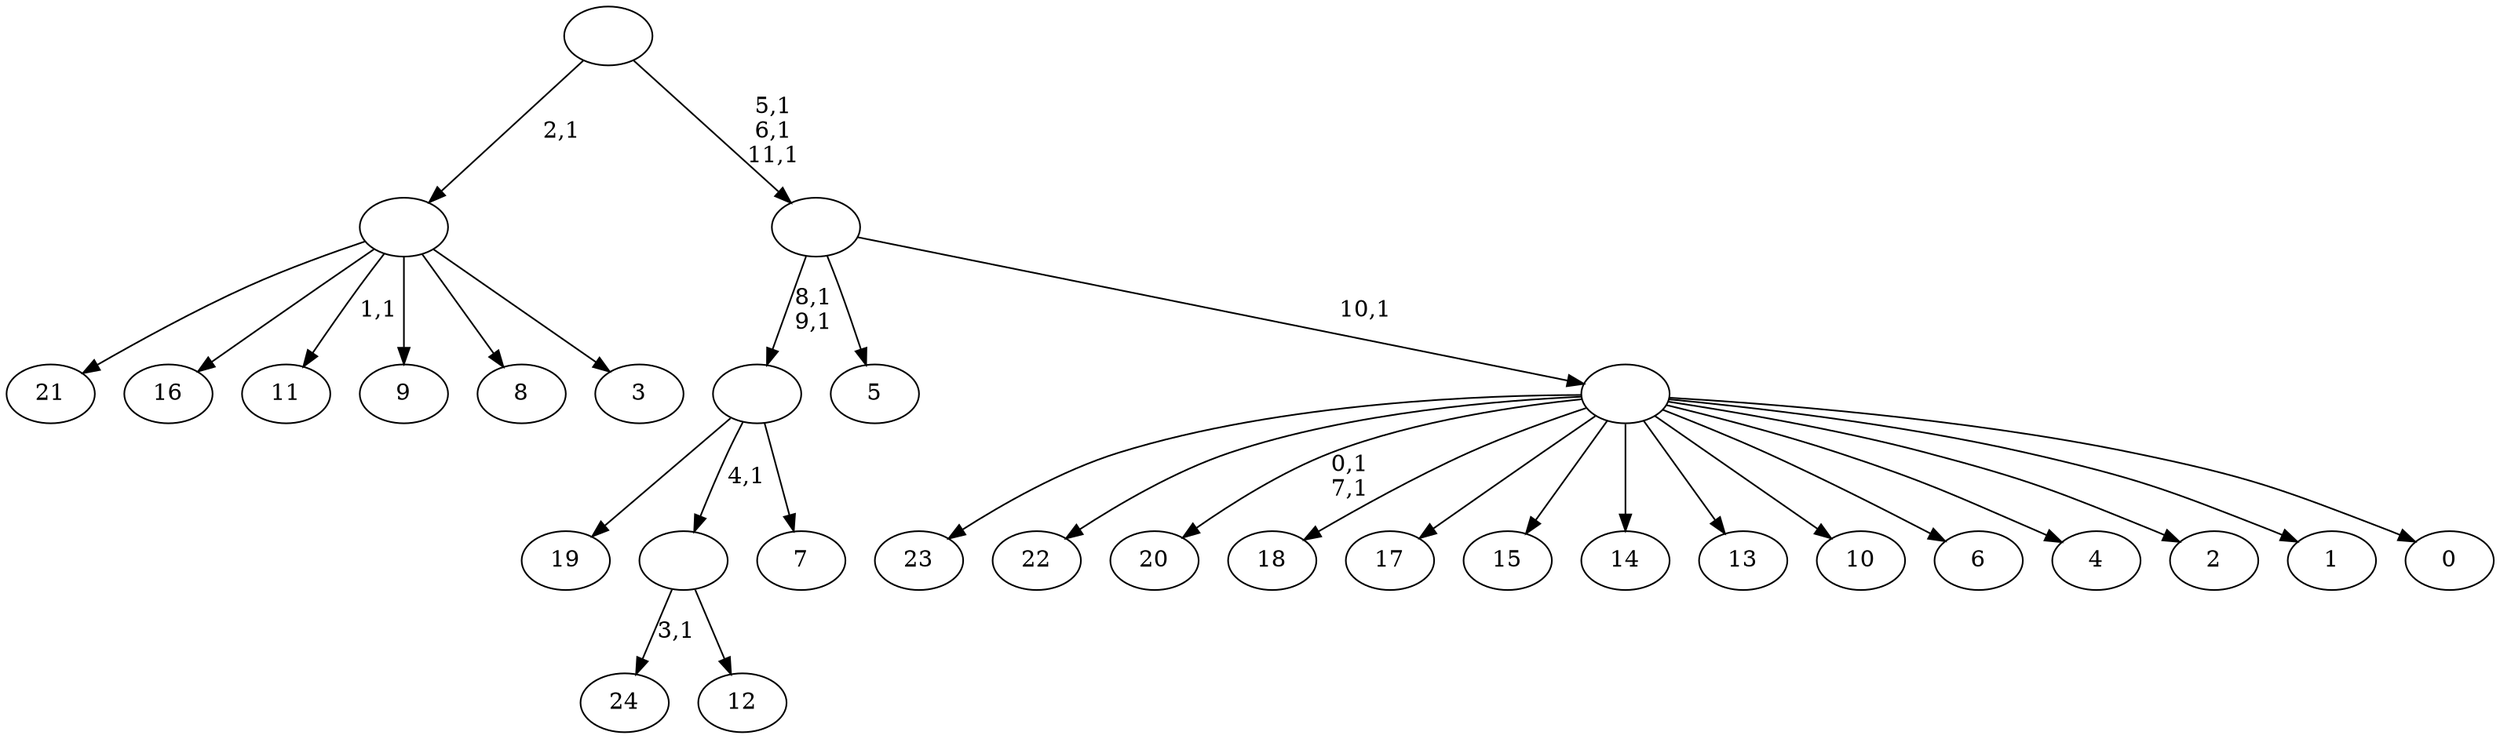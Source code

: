 digraph T {
	37 [label="24"]
	35 [label="23"]
	34 [label="22"]
	33 [label="21"]
	32 [label="20"]
	29 [label="19"]
	28 [label="18"]
	27 [label="17"]
	26 [label="16"]
	25 [label="15"]
	24 [label="14"]
	23 [label="13"]
	22 [label="12"]
	21 [label=""]
	20 [label="11"]
	18 [label="10"]
	17 [label="9"]
	16 [label="8"]
	15 [label="7"]
	14 [label=""]
	12 [label="6"]
	11 [label="5"]
	10 [label="4"]
	9 [label="3"]
	8 [label=""]
	7 [label="2"]
	6 [label="1"]
	5 [label="0"]
	4 [label=""]
	3 [label=""]
	0 [label=""]
	21 -> 37 [label="3,1"]
	21 -> 22 [label=""]
	14 -> 29 [label=""]
	14 -> 21 [label="4,1"]
	14 -> 15 [label=""]
	8 -> 20 [label="1,1"]
	8 -> 33 [label=""]
	8 -> 26 [label=""]
	8 -> 17 [label=""]
	8 -> 16 [label=""]
	8 -> 9 [label=""]
	4 -> 32 [label="0,1\n7,1"]
	4 -> 35 [label=""]
	4 -> 34 [label=""]
	4 -> 28 [label=""]
	4 -> 27 [label=""]
	4 -> 25 [label=""]
	4 -> 24 [label=""]
	4 -> 23 [label=""]
	4 -> 18 [label=""]
	4 -> 12 [label=""]
	4 -> 10 [label=""]
	4 -> 7 [label=""]
	4 -> 6 [label=""]
	4 -> 5 [label=""]
	3 -> 14 [label="8,1\n9,1"]
	3 -> 11 [label=""]
	3 -> 4 [label="10,1"]
	0 -> 3 [label="5,1\n6,1\n11,1"]
	0 -> 8 [label="2,1"]
}
